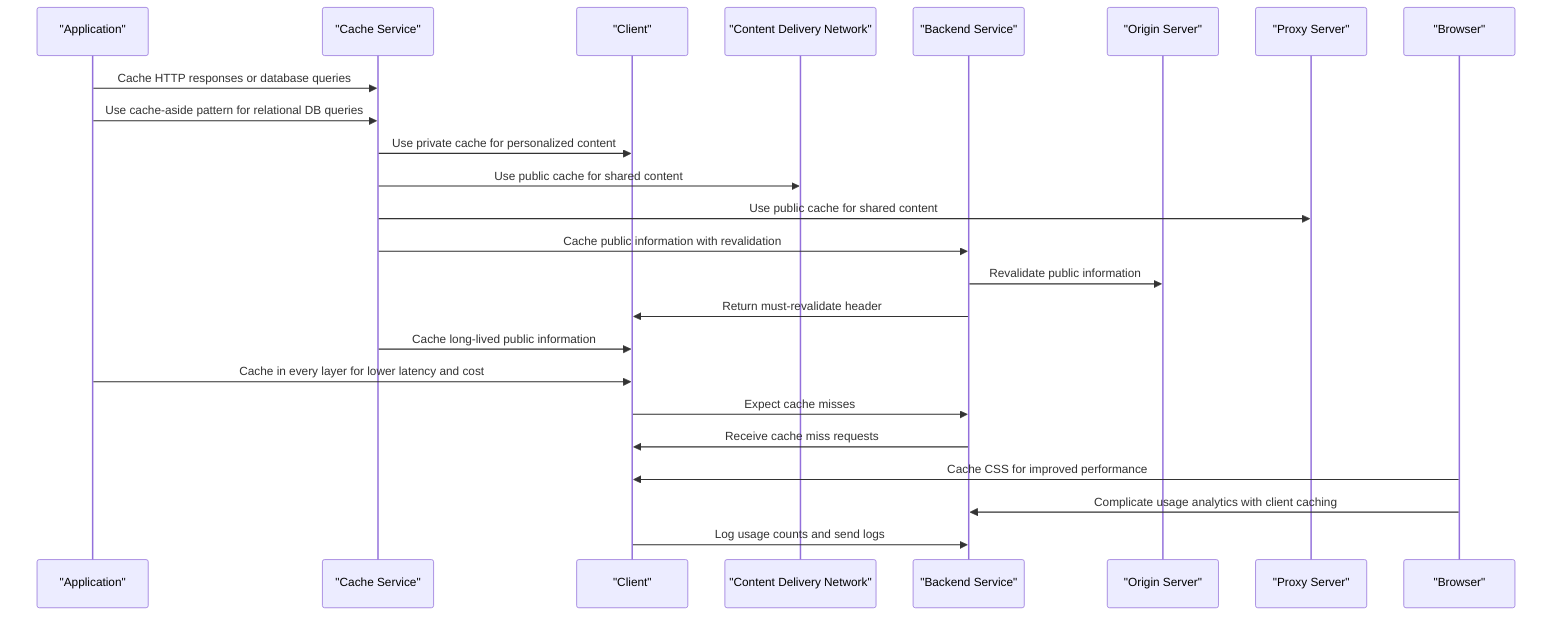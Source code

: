 sequenceDiagram
    participant App as "Application"
    participant Cache as "Cache Service"
    participant Client as "Client"
    participant CDN as "Content Delivery Network"
    participant Backend as "Backend Service"
    participant OriginServer as "Origin Server"
    participant Proxy as "Proxy Server"
    participant Browser as "Browser"

    App->>Cache: Cache HTTP responses or database queries
    App->>Cache: Use cache-aside pattern for relational DB queries
    Cache->>Client: Use private cache for personalized content
    Cache->>CDN: Use public cache for shared content
    Cache->>Proxy: Use public cache for shared content
    Cache->>Backend: Cache public information with revalidation
    Backend->>OriginServer: Revalidate public information
    Backend->>Client: Return must-revalidate header
    Cache->>Client: Cache long-lived public information
    App->>Client: Cache in every layer for lower latency and cost
    Client->>Backend: Expect cache misses
    Backend->>Client: Receive cache miss requests
    Browser->>Client: Cache CSS for improved performance
    Browser->>Backend: Complicate usage analytics with client caching
    Client->>Backend: Log usage counts and send logs